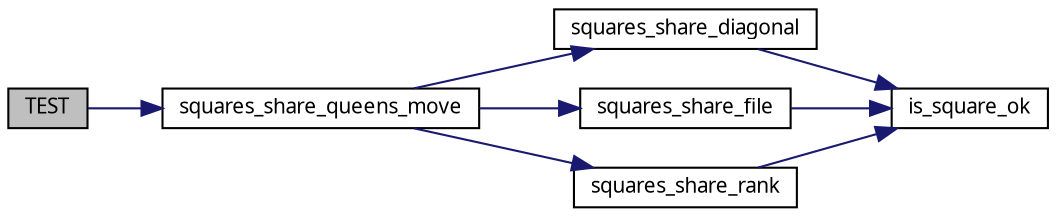 digraph G
{
  edge [fontname="FreeSans.ttf",fontsize="10",labelfontname="FreeSans.ttf",labelfontsize="10"];
  node [fontname="FreeSans.ttf",fontsize="10",shape=record];
  rankdir=LR;
  Node1 [label="TEST",height=0.2,width=0.4,color="black", fillcolor="grey75", style="filled" fontcolor="black"];
  Node1 -> Node2 [color="midnightblue",fontsize="10",style="solid",fontname="FreeSans.ttf"];
  Node2 [label="squares_share_queens_move",height=0.2,width=0.4,color="black", fillcolor="white", style="filled",URL="$chess_8cpp.html#ab62532e99f62d774909b794455c76bfe"];
  Node2 -> Node3 [color="midnightblue",fontsize="10",style="solid",fontname="FreeSans.ttf"];
  Node3 [label="squares_share_diagonal",height=0.2,width=0.4,color="black", fillcolor="white", style="filled",URL="$chess_8cpp.html#aabc5afb599f83fd62685f3b80fe426f8"];
  Node3 -> Node4 [color="midnightblue",fontsize="10",style="solid",fontname="FreeSans.ttf"];
  Node4 [label="is_square_ok",height=0.2,width=0.4,color="black", fillcolor="white", style="filled",URL="$chess_8cpp.html#a8e3468f434c2f689409db4e6e4928249"];
  Node2 -> Node5 [color="midnightblue",fontsize="10",style="solid",fontname="FreeSans.ttf"];
  Node5 [label="squares_share_file",height=0.2,width=0.4,color="black", fillcolor="white", style="filled",URL="$chess_8cpp.html#a6d76743623d19c10e088ab15621c15c3"];
  Node5 -> Node4 [color="midnightblue",fontsize="10",style="solid",fontname="FreeSans.ttf"];
  Node2 -> Node6 [color="midnightblue",fontsize="10",style="solid",fontname="FreeSans.ttf"];
  Node6 [label="squares_share_rank",height=0.2,width=0.4,color="black", fillcolor="white", style="filled",URL="$chess_8cpp.html#a9fc24ef7bb5fcae6fa68b3b4483a5c19"];
  Node6 -> Node4 [color="midnightblue",fontsize="10",style="solid",fontname="FreeSans.ttf"];
}
